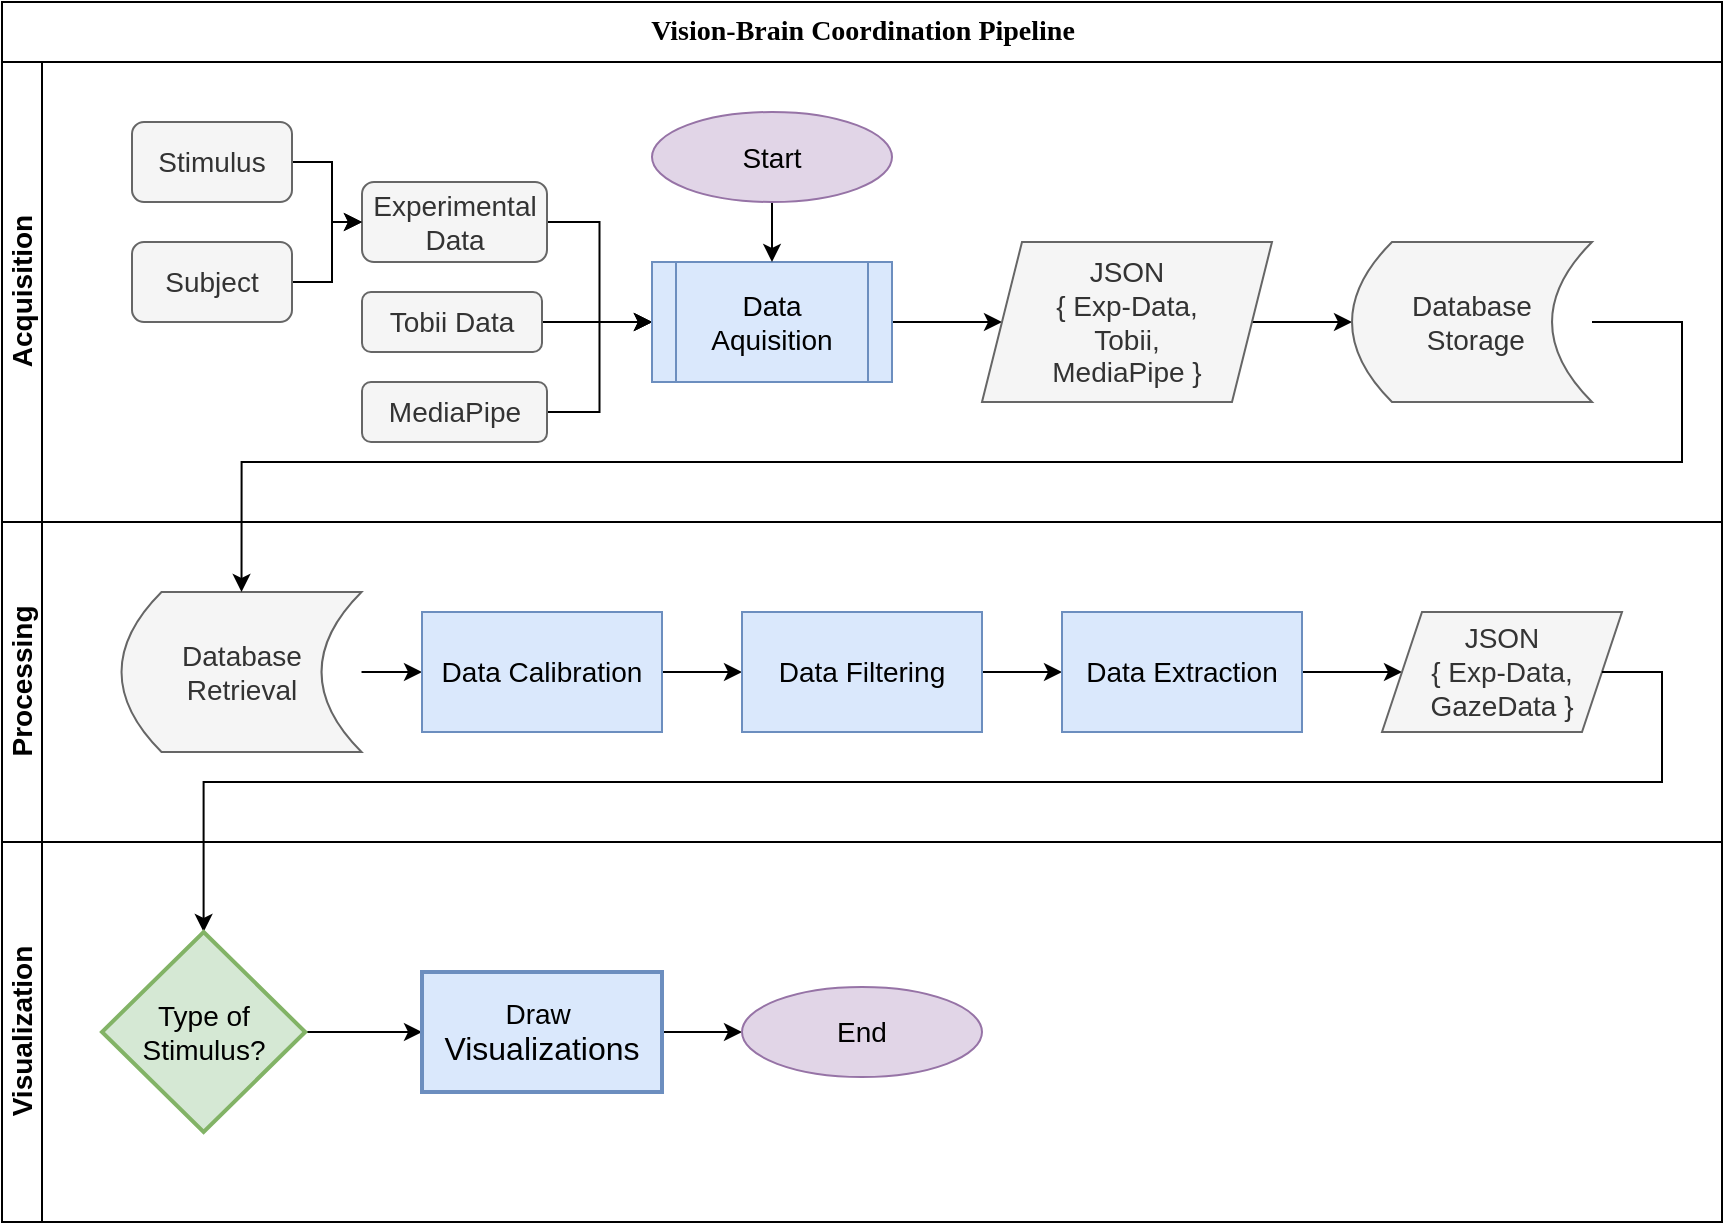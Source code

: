 <mxfile version="24.7.17">
  <diagram name="Page-1" id="c7488fd3-1785-93aa-aadb-54a6760d102a">
    <mxGraphModel dx="1366" dy="1355" grid="1" gridSize="10" guides="1" tooltips="1" connect="1" arrows="1" fold="1" page="1" pageScale="1" pageWidth="880" pageHeight="625" background="none" math="0" shadow="0">
      <root>
        <mxCell id="0" />
        <mxCell id="1" parent="0" />
        <mxCell id="2b4e8129b02d487f-1" value="&lt;font style=&quot;font-size: 14px;&quot;&gt;Vision-Brain Coordination Pipeline&lt;/font&gt;" style="swimlane;html=1;childLayout=stackLayout;horizontal=1;startSize=30;horizontalStack=0;rounded=0;shadow=0;labelBackgroundColor=none;strokeWidth=1;fontFamily=Verdana;fontSize=8;align=center;" parent="1" vertex="1">
          <mxGeometry x="10" y="10" width="860" height="610" as="geometry">
            <mxRectangle x="180" y="70" width="60" height="20" as="alternateBounds" />
          </mxGeometry>
        </mxCell>
        <mxCell id="2b4e8129b02d487f-2" value="&lt;font style=&quot;font-size: 14px;&quot;&gt;Acquisition&lt;/font&gt;" style="swimlane;html=1;startSize=20;horizontal=0;" parent="2b4e8129b02d487f-1" vertex="1">
          <mxGeometry y="30" width="860" height="230" as="geometry" />
        </mxCell>
        <mxCell id="igUlxk_vqTw7oJpc5ab_-1" style="edgeStyle=orthogonalEdgeStyle;rounded=0;orthogonalLoop=1;jettySize=auto;html=1;exitX=1;exitY=0.5;exitDx=0;exitDy=0;entryX=0;entryY=0.5;entryDx=0;entryDy=0;" edge="1" parent="2b4e8129b02d487f-2" source="igUlxk_vqTw7oJpc5ab_-2" target="igUlxk_vqTw7oJpc5ab_-12">
          <mxGeometry relative="1" as="geometry" />
        </mxCell>
        <mxCell id="igUlxk_vqTw7oJpc5ab_-2" value="&lt;font style=&quot;font-size: 14px;&quot;&gt;Tobii Data&lt;/font&gt;" style="rounded=1;whiteSpace=wrap;html=1;glass=0;perimeterSpacing=0;fillColor=#f5f5f5;strokeColor=#666666;fontColor=#333333;" vertex="1" parent="2b4e8129b02d487f-2">
          <mxGeometry x="180" y="115" width="90" height="30" as="geometry" />
        </mxCell>
        <mxCell id="igUlxk_vqTw7oJpc5ab_-3" style="edgeStyle=orthogonalEdgeStyle;rounded=0;orthogonalLoop=1;jettySize=auto;html=1;exitX=1;exitY=0.5;exitDx=0;exitDy=0;entryX=0;entryY=0.5;entryDx=0;entryDy=0;" edge="1" parent="2b4e8129b02d487f-2" source="igUlxk_vqTw7oJpc5ab_-4" target="igUlxk_vqTw7oJpc5ab_-12">
          <mxGeometry relative="1" as="geometry" />
        </mxCell>
        <mxCell id="igUlxk_vqTw7oJpc5ab_-4" value="&lt;font style=&quot;font-size: 14px;&quot;&gt;MediaPipe&lt;/font&gt;" style="rounded=1;whiteSpace=wrap;html=1;glass=0;perimeterSpacing=0;fillColor=#f5f5f5;strokeColor=#666666;fontColor=#333333;" vertex="1" parent="2b4e8129b02d487f-2">
          <mxGeometry x="180" y="160" width="92.5" height="30" as="geometry" />
        </mxCell>
        <mxCell id="igUlxk_vqTw7oJpc5ab_-5" style="edgeStyle=orthogonalEdgeStyle;rounded=0;orthogonalLoop=1;jettySize=auto;html=1;exitX=1;exitY=0.5;exitDx=0;exitDy=0;entryX=0;entryY=0.5;entryDx=0;entryDy=0;" edge="1" parent="2b4e8129b02d487f-2" source="igUlxk_vqTw7oJpc5ab_-6" target="igUlxk_vqTw7oJpc5ab_-12">
          <mxGeometry relative="1" as="geometry" />
        </mxCell>
        <mxCell id="igUlxk_vqTw7oJpc5ab_-6" value="&lt;div style=&quot;font-size: 14px;&quot;&gt;&lt;font style=&quot;font-size: 14px;&quot;&gt;Experimental&lt;/font&gt;&lt;/div&gt;&lt;div style=&quot;font-size: 14px;&quot;&gt;&lt;font style=&quot;font-size: 14px;&quot;&gt;Data&lt;br&gt;&lt;/font&gt;&lt;/div&gt;" style="rounded=1;whiteSpace=wrap;html=1;glass=0;perimeterSpacing=0;fillColor=#f5f5f5;strokeColor=#666666;fontColor=#333333;" vertex="1" parent="2b4e8129b02d487f-2">
          <mxGeometry x="180" y="60" width="92.5" height="40" as="geometry" />
        </mxCell>
        <mxCell id="igUlxk_vqTw7oJpc5ab_-7" style="edgeStyle=orthogonalEdgeStyle;rounded=0;orthogonalLoop=1;jettySize=auto;html=1;exitX=1;exitY=0.5;exitDx=0;exitDy=0;" edge="1" parent="2b4e8129b02d487f-2" source="igUlxk_vqTw7oJpc5ab_-8" target="igUlxk_vqTw7oJpc5ab_-6">
          <mxGeometry relative="1" as="geometry" />
        </mxCell>
        <mxCell id="igUlxk_vqTw7oJpc5ab_-8" value="&lt;font style=&quot;font-size: 14px;&quot;&gt;Stimulus&lt;/font&gt;" style="rounded=1;whiteSpace=wrap;html=1;glass=0;perimeterSpacing=0;fillColor=#f5f5f5;fontColor=#333333;strokeColor=#666666;" vertex="1" parent="2b4e8129b02d487f-2">
          <mxGeometry x="65" y="30" width="80" height="40" as="geometry" />
        </mxCell>
        <mxCell id="igUlxk_vqTw7oJpc5ab_-9" style="edgeStyle=orthogonalEdgeStyle;rounded=0;orthogonalLoop=1;jettySize=auto;html=1;exitX=1;exitY=0.5;exitDx=0;exitDy=0;entryX=0;entryY=0.5;entryDx=0;entryDy=0;" edge="1" parent="2b4e8129b02d487f-2" source="igUlxk_vqTw7oJpc5ab_-10" target="igUlxk_vqTw7oJpc5ab_-6">
          <mxGeometry relative="1" as="geometry" />
        </mxCell>
        <mxCell id="igUlxk_vqTw7oJpc5ab_-10" value="&lt;font style=&quot;font-size: 14px;&quot;&gt;Subject&lt;/font&gt;" style="rounded=1;whiteSpace=wrap;html=1;glass=0;perimeterSpacing=0;fillColor=#f5f5f5;strokeColor=#666666;fontColor=#333333;" vertex="1" parent="2b4e8129b02d487f-2">
          <mxGeometry x="65" y="90" width="80" height="40" as="geometry" />
        </mxCell>
        <mxCell id="igUlxk_vqTw7oJpc5ab_-11" style="edgeStyle=orthogonalEdgeStyle;rounded=0;orthogonalLoop=1;jettySize=auto;html=1;exitX=1;exitY=0.5;exitDx=0;exitDy=0;entryX=0;entryY=0.5;entryDx=0;entryDy=0;" edge="1" parent="2b4e8129b02d487f-2" source="igUlxk_vqTw7oJpc5ab_-12" target="igUlxk_vqTw7oJpc5ab_-14">
          <mxGeometry relative="1" as="geometry" />
        </mxCell>
        <mxCell id="igUlxk_vqTw7oJpc5ab_-12" value="&lt;div style=&quot;font-size: 14px;&quot;&gt;&lt;font style=&quot;font-size: 14px;&quot;&gt;Data&lt;br&gt;&lt;/font&gt;&lt;/div&gt;&lt;div style=&quot;font-size: 14px;&quot;&gt;&lt;font style=&quot;font-size: 14px;&quot;&gt;Aquisition&lt;/font&gt;&lt;/div&gt;" style="shape=process;whiteSpace=wrap;html=1;backgroundOutline=1;fillColor=#dae8fc;strokeColor=#6c8ebf;" vertex="1" parent="2b4e8129b02d487f-2">
          <mxGeometry x="325" y="100" width="120" height="60" as="geometry" />
        </mxCell>
        <mxCell id="igUlxk_vqTw7oJpc5ab_-13" style="edgeStyle=orthogonalEdgeStyle;rounded=0;orthogonalLoop=1;jettySize=auto;html=1;exitX=1;exitY=0.5;exitDx=0;exitDy=0;entryX=0;entryY=0.5;entryDx=0;entryDy=0;" edge="1" parent="2b4e8129b02d487f-2" source="igUlxk_vqTw7oJpc5ab_-14" target="igUlxk_vqTw7oJpc5ab_-15">
          <mxGeometry relative="1" as="geometry" />
        </mxCell>
        <mxCell id="igUlxk_vqTw7oJpc5ab_-14" value="&lt;div style=&quot;font-size: 14px;&quot;&gt;&lt;font style=&quot;font-size: 14px;&quot;&gt;&lt;span class=&quot;hljs-title class_&quot;&gt;JSON&lt;/span&gt;&lt;br&gt;&lt;/font&gt;&lt;/div&gt;&lt;div style=&quot;font-size: 14px;&quot;&gt;&lt;font style=&quot;font-size: 14px;&quot;&gt;{ &lt;span class=&quot;hljs-title class_&quot;&gt;Exp&lt;/span&gt;-&lt;span class=&quot;hljs-title class_&quot;&gt;Data&lt;/span&gt;,&lt;/font&gt;&lt;/div&gt;&lt;div style=&quot;font-size: 14px;&quot;&gt;&lt;font style=&quot;font-size: 14px;&quot;&gt;&lt;span class=&quot;hljs-title class_&quot;&gt;Tobii&lt;/span&gt;,&lt;br&gt;  &lt;span class=&quot;hljs-title class_&quot;&gt;MediaPipe&lt;/span&gt; }&lt;/font&gt;&lt;/div&gt;" style="shape=parallelogram;perimeter=parallelogramPerimeter;whiteSpace=wrap;html=1;fixedSize=1;fillColor=#f5f5f5;fontColor=#333333;strokeColor=#666666;" vertex="1" parent="2b4e8129b02d487f-2">
          <mxGeometry x="490" y="90" width="145" height="80" as="geometry" />
        </mxCell>
        <mxCell id="igUlxk_vqTw7oJpc5ab_-15" value="&lt;div style=&quot;font-size: 14px;&quot;&gt;&lt;font style=&quot;font-size: 14px;&quot;&gt;Database&lt;/font&gt;&lt;/div&gt;&lt;div style=&quot;font-size: 14px;&quot;&gt;&lt;font style=&quot;font-size: 14px;&quot;&gt;&amp;nbsp;Storage&lt;/font&gt;&lt;/div&gt;" style="shape=dataStorage;whiteSpace=wrap;html=1;fixedSize=1;align=center;fillColor=#f5f5f5;fontColor=#333333;strokeColor=#666666;" vertex="1" parent="2b4e8129b02d487f-2">
          <mxGeometry x="675" y="90" width="120" height="80" as="geometry" />
        </mxCell>
        <mxCell id="igUlxk_vqTw7oJpc5ab_-58" style="edgeStyle=orthogonalEdgeStyle;rounded=0;orthogonalLoop=1;jettySize=auto;html=1;exitX=0.5;exitY=1;exitDx=0;exitDy=0;entryX=0.5;entryY=0;entryDx=0;entryDy=0;" edge="1" parent="2b4e8129b02d487f-2" source="igUlxk_vqTw7oJpc5ab_-57" target="igUlxk_vqTw7oJpc5ab_-12">
          <mxGeometry relative="1" as="geometry" />
        </mxCell>
        <mxCell id="igUlxk_vqTw7oJpc5ab_-57" value="&lt;font style=&quot;font-size: 14px;&quot;&gt;Start&lt;/font&gt;" style="ellipse;whiteSpace=wrap;html=1;fillColor=#e1d5e7;strokeColor=#9673a6;" vertex="1" parent="2b4e8129b02d487f-2">
          <mxGeometry x="325" y="25" width="120" height="45" as="geometry" />
        </mxCell>
        <mxCell id="2b4e8129b02d487f-3" value="&lt;font style=&quot;font-size: 14px;&quot;&gt;Processing&lt;/font&gt;" style="swimlane;html=1;startSize=20;horizontal=0;" parent="2b4e8129b02d487f-1" vertex="1">
          <mxGeometry y="260" width="860" height="160" as="geometry" />
        </mxCell>
        <mxCell id="igUlxk_vqTw7oJpc5ab_-29" style="edgeStyle=orthogonalEdgeStyle;rounded=0;orthogonalLoop=1;jettySize=auto;html=1;exitX=1;exitY=0.5;exitDx=0;exitDy=0;entryX=0;entryY=0.5;entryDx=0;entryDy=0;" edge="1" parent="2b4e8129b02d487f-3" target="igUlxk_vqTw7oJpc5ab_-28">
          <mxGeometry relative="1" as="geometry">
            <mxPoint x="179.76" y="75" as="sourcePoint" />
          </mxGeometry>
        </mxCell>
        <mxCell id="igUlxk_vqTw7oJpc5ab_-18" value="&lt;div style=&quot;font-size: 14px;&quot; align=&quot;center&quot;&gt;&lt;font style=&quot;font-size: 14px;&quot;&gt;Database&lt;/font&gt;&lt;/div&gt;&lt;div style=&quot;font-size: 14px;&quot; align=&quot;center&quot;&gt;&lt;font style=&quot;font-size: 14px;&quot;&gt;Retrieval&lt;br&gt;&lt;/font&gt;&lt;/div&gt;" style="shape=dataStorage;whiteSpace=wrap;html=1;fixedSize=1;align=center;fillColor=#f5f5f5;fontColor=#333333;strokeColor=#666666;" vertex="1" parent="2b4e8129b02d487f-3">
          <mxGeometry x="59.76" y="35" width="120" height="80" as="geometry" />
        </mxCell>
        <mxCell id="igUlxk_vqTw7oJpc5ab_-31" value="" style="edgeStyle=orthogonalEdgeStyle;rounded=0;orthogonalLoop=1;jettySize=auto;html=1;" edge="1" parent="2b4e8129b02d487f-3" source="igUlxk_vqTw7oJpc5ab_-28" target="igUlxk_vqTw7oJpc5ab_-30">
          <mxGeometry relative="1" as="geometry" />
        </mxCell>
        <mxCell id="igUlxk_vqTw7oJpc5ab_-28" value="&lt;font style=&quot;font-size: 14px;&quot;&gt;Data Calibration&lt;/font&gt;" style="rounded=0;whiteSpace=wrap;html=1;fillColor=#dae8fc;strokeColor=#6c8ebf;" vertex="1" parent="2b4e8129b02d487f-3">
          <mxGeometry x="210" y="45" width="120" height="60" as="geometry" />
        </mxCell>
        <mxCell id="igUlxk_vqTw7oJpc5ab_-34" value="" style="edgeStyle=orthogonalEdgeStyle;rounded=0;orthogonalLoop=1;jettySize=auto;html=1;" edge="1" parent="2b4e8129b02d487f-3" source="igUlxk_vqTw7oJpc5ab_-30" target="igUlxk_vqTw7oJpc5ab_-33">
          <mxGeometry relative="1" as="geometry" />
        </mxCell>
        <mxCell id="igUlxk_vqTw7oJpc5ab_-30" value="&lt;font style=&quot;font-size: 14px;&quot;&gt;Data Filtering&lt;/font&gt;" style="whiteSpace=wrap;html=1;rounded=0;fillColor=#dae8fc;strokeColor=#6c8ebf;" vertex="1" parent="2b4e8129b02d487f-3">
          <mxGeometry x="370" y="45" width="120" height="60" as="geometry" />
        </mxCell>
        <mxCell id="igUlxk_vqTw7oJpc5ab_-39" value="" style="edgeStyle=orthogonalEdgeStyle;rounded=0;orthogonalLoop=1;jettySize=auto;html=1;" edge="1" parent="2b4e8129b02d487f-3" source="igUlxk_vqTw7oJpc5ab_-33" target="igUlxk_vqTw7oJpc5ab_-38">
          <mxGeometry relative="1" as="geometry" />
        </mxCell>
        <mxCell id="igUlxk_vqTw7oJpc5ab_-33" value="&lt;font style=&quot;font-size: 14px;&quot;&gt;Data Extraction&lt;/font&gt;" style="whiteSpace=wrap;html=1;rounded=0;fillColor=#dae8fc;strokeColor=#6c8ebf;" vertex="1" parent="2b4e8129b02d487f-3">
          <mxGeometry x="530" y="45" width="120" height="60" as="geometry" />
        </mxCell>
        <mxCell id="igUlxk_vqTw7oJpc5ab_-38" value="&lt;div style=&quot;font-size: 14px;&quot;&gt;&lt;font style=&quot;font-size: 14px;&quot;&gt;JSON&lt;/font&gt;&lt;/div&gt;&lt;div style=&quot;font-size: 14px;&quot;&gt;&lt;font style=&quot;font-size: 14px;&quot;&gt;{ Exp-Data,&lt;/font&gt;&lt;/div&gt;&lt;div style=&quot;font-size: 14px;&quot;&gt;&lt;font style=&quot;font-size: 14px;&quot;&gt;GazeData }&lt;br&gt;&lt;/font&gt;&lt;/div&gt;" style="shape=parallelogram;perimeter=parallelogramPerimeter;whiteSpace=wrap;html=1;fixedSize=1;rounded=0;fillColor=#f5f5f5;fontColor=#333333;strokeColor=#666666;" vertex="1" parent="2b4e8129b02d487f-3">
          <mxGeometry x="690" y="45" width="120" height="60" as="geometry" />
        </mxCell>
        <mxCell id="igUlxk_vqTw7oJpc5ab_-26" style="edgeStyle=orthogonalEdgeStyle;rounded=0;orthogonalLoop=1;jettySize=auto;html=1;exitX=1;exitY=0.5;exitDx=0;exitDy=0;entryX=0.5;entryY=0;entryDx=0;entryDy=0;" edge="1" parent="2b4e8129b02d487f-1" source="igUlxk_vqTw7oJpc5ab_-15" target="igUlxk_vqTw7oJpc5ab_-18">
          <mxGeometry relative="1" as="geometry">
            <Array as="points">
              <mxPoint x="840" y="160" />
              <mxPoint x="840" y="230" />
              <mxPoint x="120" y="230" />
            </Array>
          </mxGeometry>
        </mxCell>
        <mxCell id="igUlxk_vqTw7oJpc5ab_-48" style="rounded=0;orthogonalLoop=1;jettySize=auto;html=1;exitX=1;exitY=0.5;exitDx=0;exitDy=0;entryX=0.5;entryY=0;entryDx=0;entryDy=0;entryPerimeter=0;edgeStyle=orthogonalEdgeStyle;" edge="1" parent="2b4e8129b02d487f-1" source="igUlxk_vqTw7oJpc5ab_-38" target="igUlxk_vqTw7oJpc5ab_-43">
          <mxGeometry relative="1" as="geometry">
            <mxPoint x="100" y="390" as="targetPoint" />
            <mxPoint x="830" y="330" as="sourcePoint" />
            <Array as="points">
              <mxPoint x="830" y="335" />
              <mxPoint x="830" y="390" />
              <mxPoint x="101" y="390" />
            </Array>
          </mxGeometry>
        </mxCell>
        <mxCell id="2b4e8129b02d487f-4" value="&lt;font style=&quot;font-size: 14px;&quot;&gt;Visualization&lt;/font&gt;" style="swimlane;html=1;startSize=20;horizontal=0;" parent="2b4e8129b02d487f-1" vertex="1">
          <mxGeometry y="420" width="860" height="190" as="geometry" />
        </mxCell>
        <mxCell id="igUlxk_vqTw7oJpc5ab_-51" value="" style="edgeStyle=orthogonalEdgeStyle;rounded=0;orthogonalLoop=1;jettySize=auto;html=1;" edge="1" parent="2b4e8129b02d487f-4" source="igUlxk_vqTw7oJpc5ab_-43" target="igUlxk_vqTw7oJpc5ab_-50">
          <mxGeometry relative="1" as="geometry" />
        </mxCell>
        <mxCell id="igUlxk_vqTw7oJpc5ab_-43" value="&lt;div style=&quot;font-size: 14px;&quot;&gt;&lt;font style=&quot;font-size: 14px;&quot;&gt;Type of &lt;br&gt;&lt;/font&gt;&lt;/div&gt;&lt;div style=&quot;font-size: 14px;&quot;&gt;&lt;font style=&quot;font-size: 14px;&quot;&gt;Stimulus?&lt;/font&gt;&lt;/div&gt;" style="strokeWidth=2;html=1;shape=mxgraph.flowchart.decision;whiteSpace=wrap;fillColor=#d5e8d4;strokeColor=#82b366;" vertex="1" parent="2b4e8129b02d487f-4">
          <mxGeometry x="50" y="45" width="101.61" height="100" as="geometry" />
        </mxCell>
        <mxCell id="igUlxk_vqTw7oJpc5ab_-56" style="edgeStyle=orthogonalEdgeStyle;rounded=0;orthogonalLoop=1;jettySize=auto;html=1;entryX=0;entryY=0.5;entryDx=0;entryDy=0;" edge="1" parent="2b4e8129b02d487f-4" source="igUlxk_vqTw7oJpc5ab_-50" target="igUlxk_vqTw7oJpc5ab_-55">
          <mxGeometry relative="1" as="geometry" />
        </mxCell>
        <mxCell id="igUlxk_vqTw7oJpc5ab_-50" value="&lt;div&gt;&lt;font style=&quot;font-size: 14px;&quot;&gt;Draw&amp;nbsp;&lt;/font&gt;&lt;/div&gt;&lt;div&gt;&lt;font size=&quot;3&quot;&gt;Visualizations&lt;/font&gt;&lt;/div&gt;" style="whiteSpace=wrap;html=1;strokeWidth=2;fillColor=#dae8fc;strokeColor=#6c8ebf;" vertex="1" parent="2b4e8129b02d487f-4">
          <mxGeometry x="210" y="65" width="120" height="60" as="geometry" />
        </mxCell>
        <mxCell id="igUlxk_vqTw7oJpc5ab_-55" value="&lt;font style=&quot;font-size: 14px;&quot;&gt;End&lt;/font&gt;" style="ellipse;whiteSpace=wrap;html=1;fillColor=#e1d5e7;strokeColor=#9673a6;" vertex="1" parent="2b4e8129b02d487f-4">
          <mxGeometry x="370" y="72.5" width="120" height="45" as="geometry" />
        </mxCell>
      </root>
    </mxGraphModel>
  </diagram>
</mxfile>
